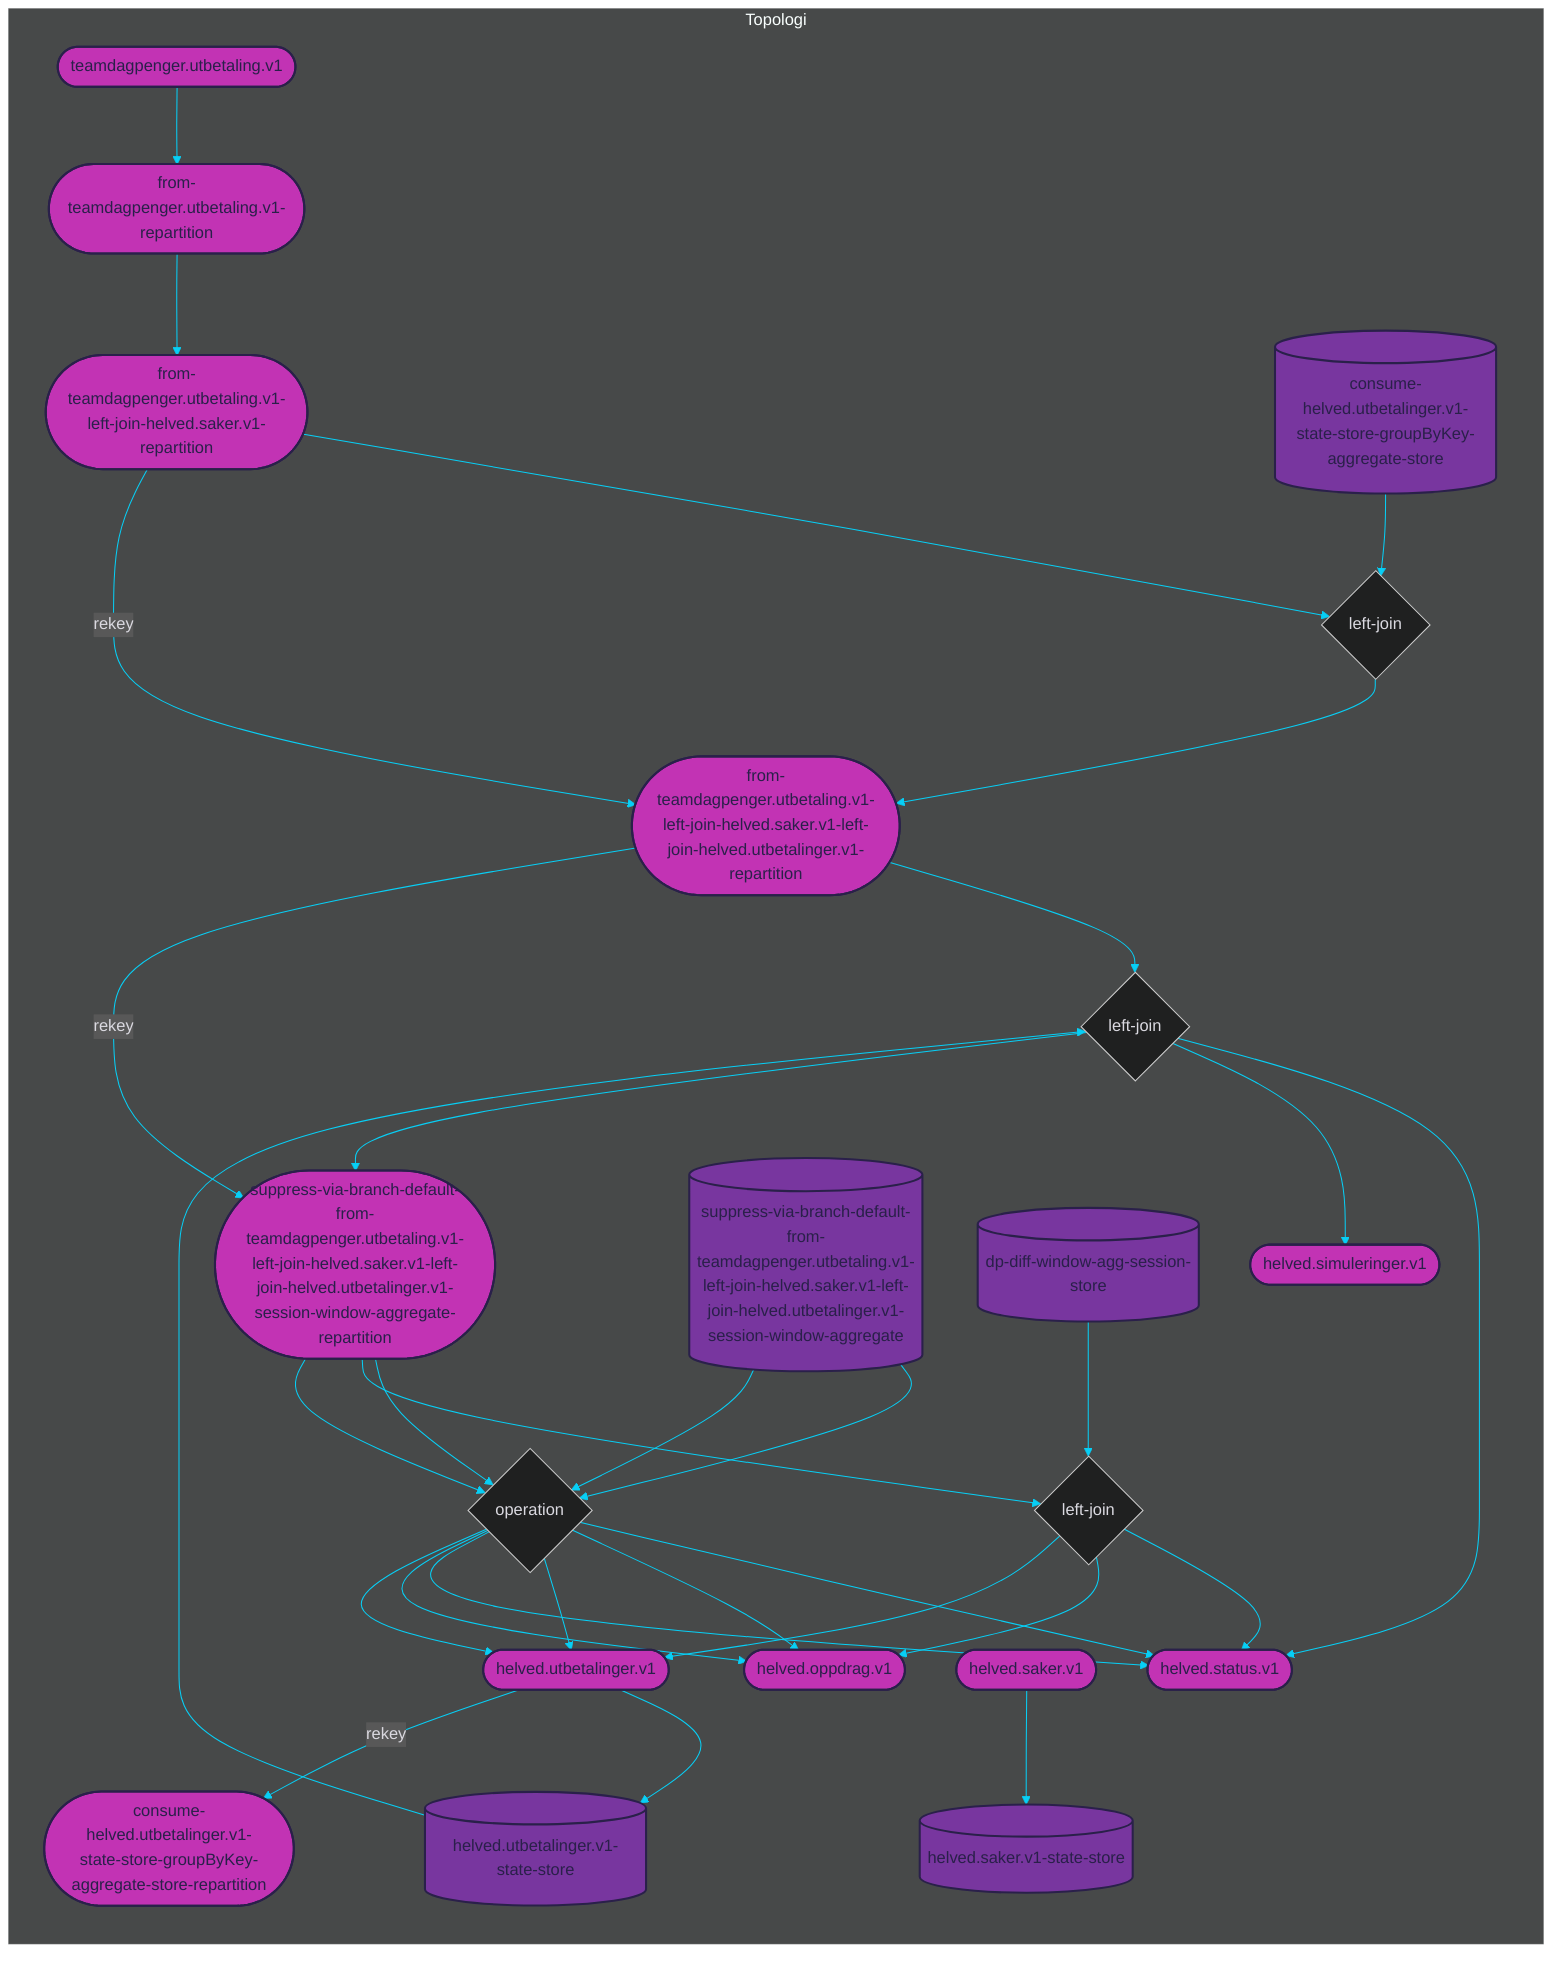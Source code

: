%%{init: {'theme': 'dark', 'themeVariables': { 'primaryColor': '#07cff6', 'textColor': '#dad9e0', 'lineColor': '#07cff6'}}}%%

graph LR

subgraph Topologi
    %% TOPICS
    from-teamdagpenger.utbetaling.v1-left-join-helved.saker.v1-left-join-helved.utbetalinger.v1-repartition([from-teamdagpenger.utbetaling.v1-left-join-helved.saker.v1-left-join-helved.utbetalinger.v1-repartition])
	helved.utbetalinger.v1([helved.utbetalinger.v1])
	consume-helved.utbetalinger.v1-state-store-groupByKey-aggregate-store-repartition([consume-helved.utbetalinger.v1-state-store-groupByKey-aggregate-store-repartition])
	helved.simuleringer.v1([helved.simuleringer.v1])
	helved.status.v1([helved.status.v1])
	suppress-via-branch-default-from-teamdagpenger.utbetaling.v1-left-join-helved.saker.v1-left-join-helved.utbetalinger.v1-session-window-aggregate-repartition([suppress-via-branch-default-from-teamdagpenger.utbetaling.v1-left-join-helved.saker.v1-left-join-helved.utbetalinger.v1-session-window-aggregate-repartition])
	from-teamdagpenger.utbetaling.v1-left-join-helved.saker.v1-repartition([from-teamdagpenger.utbetaling.v1-left-join-helved.saker.v1-repartition])
	helved.saker.v1([helved.saker.v1])
	teamdagpenger.utbetaling.v1([teamdagpenger.utbetaling.v1])
	from-teamdagpenger.utbetaling.v1-repartition([from-teamdagpenger.utbetaling.v1-repartition])
	helved.oppdrag.v1([helved.oppdrag.v1])

    %% JOINS
    from-teamdagpenger.utbetaling.v1-left-join-helved.saker.v1-left-join-helved.utbetalinger.v1{left-join}
	from-teamdagpenger.utbetaling.v1-left-join-helved.saker.v1{left-join}
	via-branch-default-from-teamdagpenger.utbetaling.v1-left-join-helved.saker.v1-left-join-helved.utbetalinger.v1-session-window-operation-reduced{left-join}
	suppress-via-branch-default-from-teamdagpenger.utbetaling.v1-left-join-helved.saker.v1-left-join-helved.utbetalinger.v1-session-window{left-join}

    %% STATE PROCESSORS
    via-branch-default-from-teamdagpenger.utbetaling.v1-left-join-helved.saker.v1-left-join-helved.utbetalinger.v1-session-window-operation-reduced{operation}
    
    %% STATE STORES
    helved.utbetalinger.v1-state-store[(helved.utbetalinger.v1-state-store)]
	consume-helved.utbetalinger.v1-state-store-groupByKey-aggregate-store[(consume-helved.utbetalinger.v1-state-store-groupByKey-aggregate-store)]
	suppress-via-branch-default-from-teamdagpenger.utbetaling.v1-left-join-helved.saker.v1-left-join-helved.utbetalinger.v1-session-window-aggregate[(suppress-via-branch-default-from-teamdagpenger.utbetaling.v1-left-join-helved.saker.v1-left-join-helved.utbetalinger.v1-session-window-aggregate)]
	dp-diff-window-agg-session-store[(dp-diff-window-agg-session-store)]
	helved.saker.v1-state-store[(helved.saker.v1-state-store)]
    
    %% DATABASES
    
    

    %% PROCESSOR API JOBS
    
    
    %% JOIN STREAMS
    from-teamdagpenger.utbetaling.v1-left-join-helved.saker.v1-left-join-helved.utbetalinger.v1-repartition --> from-teamdagpenger.utbetaling.v1-left-join-helved.saker.v1-left-join-helved.utbetalinger.v1
	helved.utbetalinger.v1-state-store --> from-teamdagpenger.utbetaling.v1-left-join-helved.saker.v1-left-join-helved.utbetalinger.v1
	from-teamdagpenger.utbetaling.v1-left-join-helved.saker.v1-left-join-helved.utbetalinger.v1 --> helved.status.v1
	from-teamdagpenger.utbetaling.v1-left-join-helved.saker.v1-left-join-helved.utbetalinger.v1 --> helved.simuleringer.v1
	from-teamdagpenger.utbetaling.v1-left-join-helved.saker.v1-left-join-helved.utbetalinger.v1 --> suppress-via-branch-default-from-teamdagpenger.utbetaling.v1-left-join-helved.saker.v1-left-join-helved.utbetalinger.v1-session-window-aggregate-repartition
	from-teamdagpenger.utbetaling.v1-left-join-helved.saker.v1-repartition --> from-teamdagpenger.utbetaling.v1-left-join-helved.saker.v1
	consume-helved.utbetalinger.v1-state-store-groupByKey-aggregate-store --> from-teamdagpenger.utbetaling.v1-left-join-helved.saker.v1
	from-teamdagpenger.utbetaling.v1-left-join-helved.saker.v1 --> from-teamdagpenger.utbetaling.v1-left-join-helved.saker.v1-left-join-helved.utbetalinger.v1-repartition
	suppress-via-branch-default-from-teamdagpenger.utbetaling.v1-left-join-helved.saker.v1-left-join-helved.utbetalinger.v1-session-window-aggregate-repartition --> via-branch-default-from-teamdagpenger.utbetaling.v1-left-join-helved.saker.v1-left-join-helved.utbetalinger.v1-session-window-operation-reduced
	suppress-via-branch-default-from-teamdagpenger.utbetaling.v1-left-join-helved.saker.v1-left-join-helved.utbetalinger.v1-session-window-aggregate --> via-branch-default-from-teamdagpenger.utbetaling.v1-left-join-helved.saker.v1-left-join-helved.utbetalinger.v1-session-window-operation-reduced
	via-branch-default-from-teamdagpenger.utbetaling.v1-left-join-helved.saker.v1-left-join-helved.utbetalinger.v1-session-window-operation-reduced --> helved.status.v1
	via-branch-default-from-teamdagpenger.utbetaling.v1-left-join-helved.saker.v1-left-join-helved.utbetalinger.v1-session-window-operation-reduced --> helved.oppdrag.v1
	via-branch-default-from-teamdagpenger.utbetaling.v1-left-join-helved.saker.v1-left-join-helved.utbetalinger.v1-session-window-operation-reduced --> helved.utbetalinger.v1
	suppress-via-branch-default-from-teamdagpenger.utbetaling.v1-left-join-helved.saker.v1-left-join-helved.utbetalinger.v1-session-window-aggregate-repartition --> suppress-via-branch-default-from-teamdagpenger.utbetaling.v1-left-join-helved.saker.v1-left-join-helved.utbetalinger.v1-session-window
	dp-diff-window-agg-session-store --> suppress-via-branch-default-from-teamdagpenger.utbetaling.v1-left-join-helved.saker.v1-left-join-helved.utbetalinger.v1-session-window
	suppress-via-branch-default-from-teamdagpenger.utbetaling.v1-left-join-helved.saker.v1-left-join-helved.utbetalinger.v1-session-window --> helved.status.v1
	suppress-via-branch-default-from-teamdagpenger.utbetaling.v1-left-join-helved.saker.v1-left-join-helved.utbetalinger.v1-session-window --> helved.oppdrag.v1
	suppress-via-branch-default-from-teamdagpenger.utbetaling.v1-left-join-helved.saker.v1-left-join-helved.utbetalinger.v1-session-window --> helved.utbetalinger.v1

    %% TABLE STREAMS
    helved.utbetalinger.v1 --> helved.utbetalinger.v1-state-store
	helved.saker.v1 --> helved.saker.v1-state-store

    %% JOB STREAMS
    
    
    %% BRANCH STREAMS
    

    %% REPARTITION STREAMS
    from-teamdagpenger.utbetaling.v1-left-join-helved.saker.v1-left-join-helved.utbetalinger.v1-repartition --> |rekey| suppress-via-branch-default-from-teamdagpenger.utbetaling.v1-left-join-helved.saker.v1-left-join-helved.utbetalinger.v1-session-window-aggregate-repartition
	helved.utbetalinger.v1 --> |rekey| consume-helved.utbetalinger.v1-state-store-groupByKey-aggregate-store-repartition
	from-teamdagpenger.utbetaling.v1-left-join-helved.saker.v1-repartition --> |rekey| from-teamdagpenger.utbetaling.v1-left-join-helved.saker.v1-left-join-helved.utbetalinger.v1-repartition
    
    %% BASIC STREAMS
    teamdagpenger.utbetaling.v1 --> from-teamdagpenger.utbetaling.v1-repartition
	from-teamdagpenger.utbetaling.v1-repartition --> from-teamdagpenger.utbetaling.v1-left-join-helved.saker.v1-repartition
    
    %% CUSTOM PROCESS STREAMS
    suppress-via-branch-default-from-teamdagpenger.utbetaling.v1-left-join-helved.saker.v1-left-join-helved.utbetalinger.v1-session-window-aggregate-repartition --> via-branch-default-from-teamdagpenger.utbetaling.v1-left-join-helved.saker.v1-left-join-helved.utbetalinger.v1-session-window-operation-reduced
	suppress-via-branch-default-from-teamdagpenger.utbetaling.v1-left-join-helved.saker.v1-left-join-helved.utbetalinger.v1-session-window-aggregate --> via-branch-default-from-teamdagpenger.utbetaling.v1-left-join-helved.saker.v1-left-join-helved.utbetalinger.v1-session-window-operation-reduced
	via-branch-default-from-teamdagpenger.utbetaling.v1-left-join-helved.saker.v1-left-join-helved.utbetalinger.v1-session-window-operation-reduced --> helved.status.v1
	via-branch-default-from-teamdagpenger.utbetaling.v1-left-join-helved.saker.v1-left-join-helved.utbetalinger.v1-session-window-operation-reduced --> helved.oppdrag.v1
	via-branch-default-from-teamdagpenger.utbetaling.v1-left-join-helved.saker.v1-left-join-helved.utbetalinger.v1-session-window-operation-reduced --> helved.utbetalinger.v1
end

%% COLORS
%% light    #dad9e0
%% purple   #78369f
%% pink     #c233b4
%% dark     #2a204a
%% blue     #07cff6

%% STYLES
style from-teamdagpenger.utbetaling.v1-left-join-helved.saker.v1-left-join-helved.utbetalinger.v1-repartition fill:#c233b4, stroke:#2a204a, stroke-width:2px, color:#2a204a
style helved.utbetalinger.v1 fill:#c233b4, stroke:#2a204a, stroke-width:2px, color:#2a204a
style consume-helved.utbetalinger.v1-state-store-groupByKey-aggregate-store-repartition fill:#c233b4, stroke:#2a204a, stroke-width:2px, color:#2a204a
style helved.simuleringer.v1 fill:#c233b4, stroke:#2a204a, stroke-width:2px, color:#2a204a
style helved.status.v1 fill:#c233b4, stroke:#2a204a, stroke-width:2px, color:#2a204a
style suppress-via-branch-default-from-teamdagpenger.utbetaling.v1-left-join-helved.saker.v1-left-join-helved.utbetalinger.v1-session-window-aggregate-repartition fill:#c233b4, stroke:#2a204a, stroke-width:2px, color:#2a204a
style from-teamdagpenger.utbetaling.v1-left-join-helved.saker.v1-repartition fill:#c233b4, stroke:#2a204a, stroke-width:2px, color:#2a204a
style helved.saker.v1 fill:#c233b4, stroke:#2a204a, stroke-width:2px, color:#2a204a
style teamdagpenger.utbetaling.v1 fill:#c233b4, stroke:#2a204a, stroke-width:2px, color:#2a204a
style from-teamdagpenger.utbetaling.v1-repartition fill:#c233b4, stroke:#2a204a, stroke-width:2px, color:#2a204a
style helved.oppdrag.v1 fill:#c233b4, stroke:#2a204a, stroke-width:2px, color:#2a204a
style helved.utbetalinger.v1-state-store fill:#78369f, stroke:#2a204a, stroke-width:2px, color:#2a204a
style consume-helved.utbetalinger.v1-state-store-groupByKey-aggregate-store fill:#78369f, stroke:#2a204a, stroke-width:2px, color:#2a204a
style suppress-via-branch-default-from-teamdagpenger.utbetaling.v1-left-join-helved.saker.v1-left-join-helved.utbetalinger.v1-session-window-aggregate fill:#78369f, stroke:#2a204a, stroke-width:2px, color:#2a204a
style dp-diff-window-agg-session-store fill:#78369f, stroke:#2a204a, stroke-width:2px, color:#2a204a
style helved.saker.v1-state-store fill:#78369f, stroke:#2a204a, stroke-width:2px, color:#2a204a